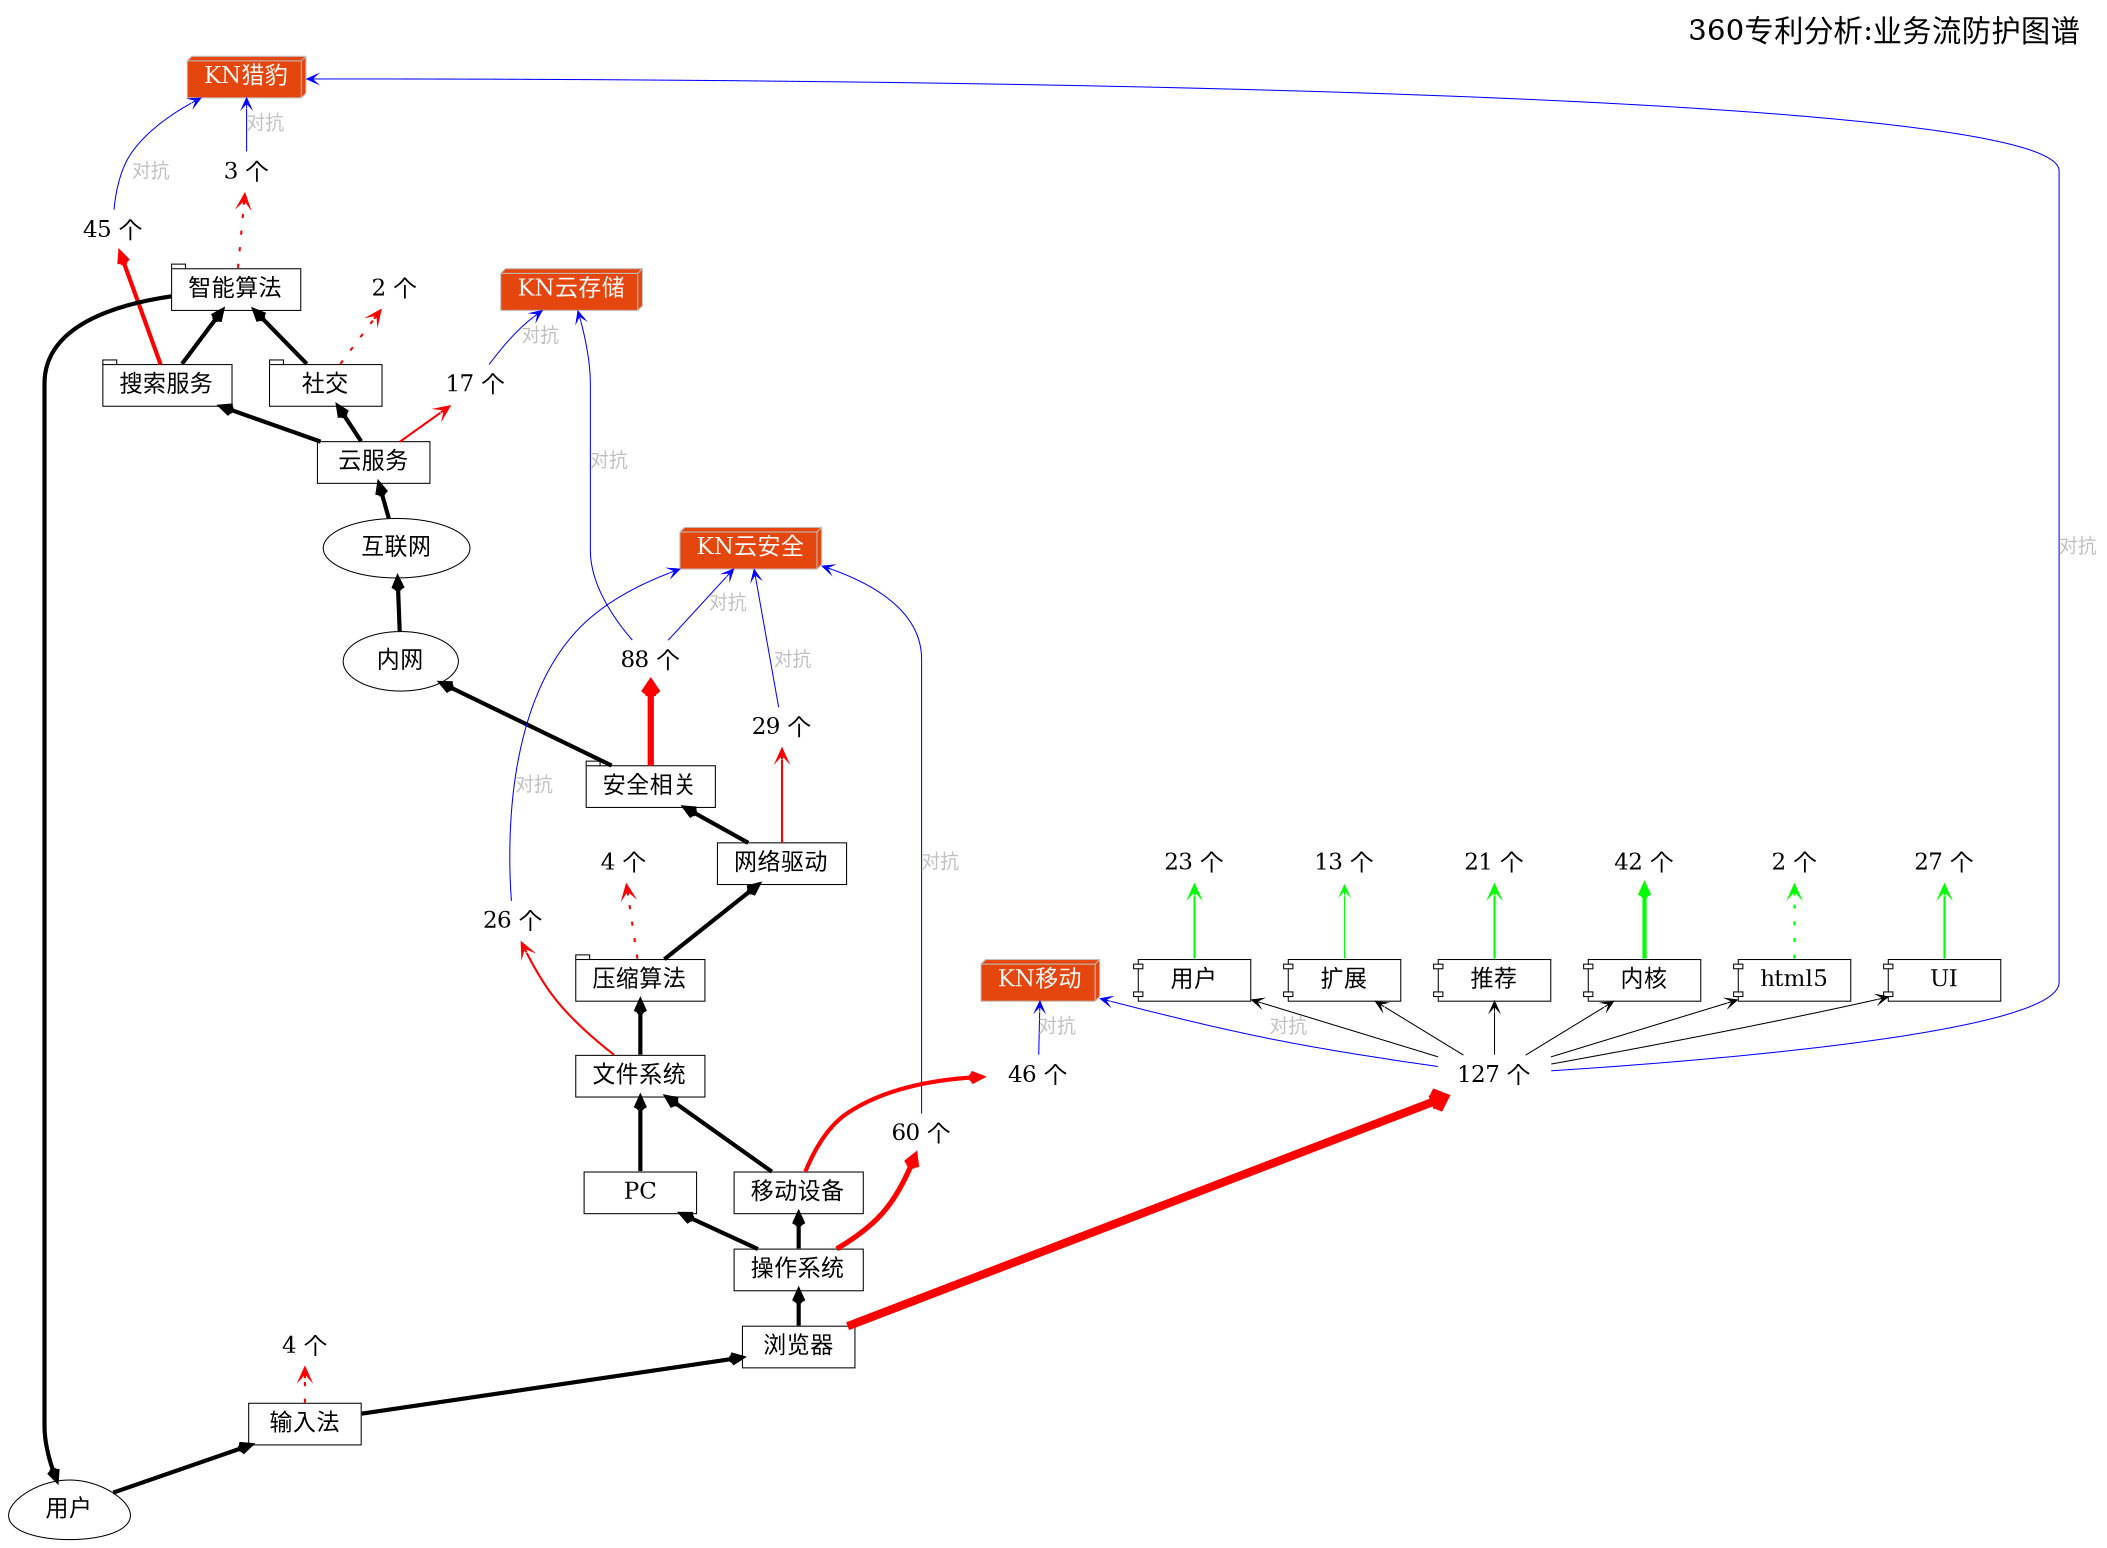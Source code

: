 digraph patents360map {
    /*生成命令:
$ dot -Tpng patents360map.dot -o patents360map.png -Tcmapx -o patents360map.map
    全局设定
    */
    graph [label="360专利分析:业务流防护图谱"
        ,fontsize=14.0
        ,labeljust="r",labelloc="t",center=1
        ,ranksep=0.1,center=1,ratio=compress
        ,rankdir=BT
        ];

    node[fontsize=11.0,height=0.2
        ,style="setlinewidth(0.5)"
        ,shape=plaintext
        ];

    edge [fontsize=9.0,fontcolor=gray
        ,arrowsize=0.5,arrowhead=vee,arrowtail=none
        ,style="setlinewidth(0.5)"
        ];

    /*
    title->mailme->ZQ;
    start       [label="流程开始/结束",shape=point];
    end         [label="",shape=doublecircle,fillcolor=red];

    box         [label="实体/对象",shape=box];
    ellipse     [label="行动/节点",shape=ellipse];
    egg         [label="用户/人物",shape=egg];
    plaintext   [label="状态/属性",shape=plaintext,fillcolor=whitesmoke];
    diamond     [label="判别",shape=diamond];
    note        [label="注释",shape=note];
    tab         [label="目录/模块",shape=tab];
    db          [label="数据库",shape=box3d];
    component   [label="主机/组件",shape=component];

    */

    user    [label="用户",shape=egg];
    browser  [label="浏览器",shape=box];
        browser->pbrowser [color=red,style="setlinewidth(4)"];
        pbrowser [label="127 个",URL="b.html",shape=plaintext];

        pbrowser->{h5 ui account crx comm core};
            h5->ph5 [color=green,style="dotted"];
            ui->pui [color=green,style="setlinewidth(1)"];
            account->pacc [color=green,style="setlinewidth(1)"];
            crx->pcrx [color=green];
            comm->pcomm [color=green,style="setlinewidth(1)"];
            core->pcore [color=green,style="setlinewidth(2)"];

        h5  [label="html5",shape=component];
            ph5 [label="2 个",URL="h5.html",shape=plaintext];
        ui  [label="UI",shape=component];
            pui [label="27 个",URL="ui.html",shape=plaintext];
        account  [label="用户",shape=component];
            pacc [label="23 个",URL="acc.html",shape=plaintext];
        crx [label="扩展",shape=component];
            pcrx [label="13 个",URL="crx.html",shape=plaintext];
        comm [label="推荐",shape=component];
            pcomm [label="21 个",URL="comm.html",shape=plaintext];
        core [label="内核",shape=component];
            pcore [label="42 个",URL="core.html",shape=plaintext];

    IM [label="输入法",shape=box];
        IM->pim [color=red,style="dotted"];
        pim [label="4 个",URL="im.html",shape=plaintext];
    OS [label="操作系统",shape=box];
        OS->pos [color=red,style="setlinewidth(2.5)"];
        pos [label="60 个",URL="os.html",shape=plaintext];
    PC [label="PC",shape=box];
    M [label="移动设备",shape=box];
        M->pm [color=red,style="setlinewidth(2)"];
        pm [label="46 个",URL="m.html",shape=plaintext];

    C [label="压缩算法",shape=tab];
        C->pc [color=red,style="dotted"];
        pc [label="4 个",URL="c.html",shape=plaintext];
    SNS [label="社交",shape=tab];
        SNS->psns [color=red,style="dotted"];
        psns [label="2 个",URL="sns.html",shape=plaintext];
    S [label="安全相关",shape=tab];
        S->ps [color=red,style="setlinewidth(3)"];
        ps [label="88 个",URL="s.html",shape=plaintext];
    SE [label="搜索服务",shape=tab];
        SE->pse [color=red,style="setlinewidth(2)"];
        pse [label="45 个",URL="se.html",shape=plaintext];
    AI [label="智能算法",shape=tab];
        AI->pai [color=red,style="dotted"];
        pai [label="3 个",URL="ai.html",shape=plaintext];

    FS [label="文件系统",shape=box];
        FS->pfs [color=red,style="setlinewidth(1)"];
        pfs [label="26 个",URL="fs.html",shape=plaintext];
    NET [label="网络驱动",shape=box];
        NET->pnet [color=red,style="setlinewidth(1)"];
        pnet [label="29 个",URL="net.html",shape=plaintext];
    
    intranet [label="内网",shape=ellipse];
    internet [label="互联网",shape=ellipse];

    PaaS [label="云服务",shape=box];
        PaaS->ppaas [color=red,style="setlinewidth(1)"];
        ppaas [label="17 个",URL="paas.html",shape=plaintext];


    user->IM->browser->OS->{PC M}->FS->C->NET->S->intranet->internet [style="setlinewidth(2)"];
    internet->PaaS->{SNS SE}->AI->user [style="setlinewidth(2)"];

    KS [label="KN云安全",shape=box3d
        ,style="filled,setlinewidth(0.5)",fillcolor="#E5460E",color=gray,fontcolor=snow
       ];
    KC [label="KN云存储",shape=box3d
        ,style="filled,setlinewidth(0.5)",fillcolor="#E5460E",color=gray,fontcolor=snow
       ];
    KM [label="KN移动",shape=box3d
        ,style="filled,setlinewidth(0.5)",fillcolor="#E5460E",color=gray,fontcolor=snow
       ];
    KB [label="KN猎豹",shape=box3d
        ,style="filled,setlinewidth(0.5)",fillcolor="#E5460E",color=gray,fontcolor=snow
       ];

    {pbrowser pai pse }->KB[label="对抗",color=blue];
    {pm pbrowser}->KM[label="对抗",color=blue];
    {ppaas ps }->KC[label="对抗",color=blue];
    {pnet pfs ps pos}->KS[label="对抗",color=blue];

    edge [style=invis];

/*
    PEOPLE->mailme;

*/


}
